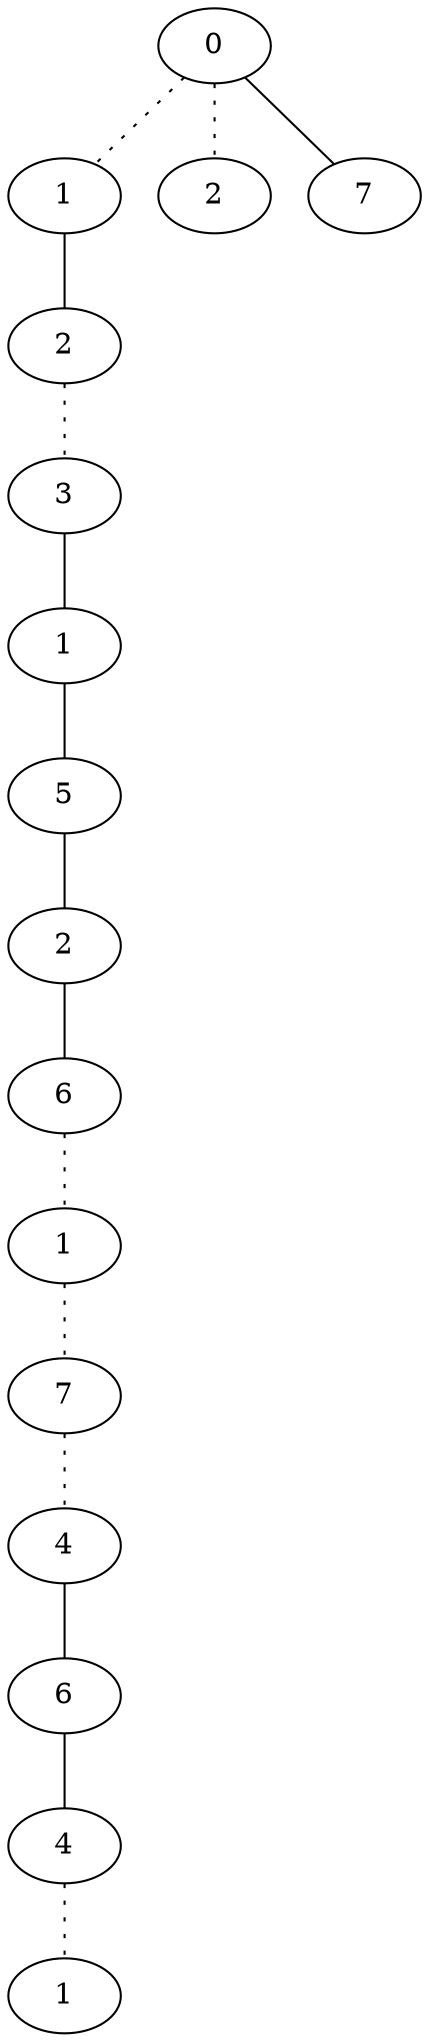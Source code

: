 graph {
a0[label=0];
a1[label=1];
a2[label=2];
a3[label=3];
a4[label=1];
a5[label=5];
a6[label=2];
a7[label=6];
a8[label=1];
a9[label=7];
a10[label=4];
a11[label=6];
a12[label=4];
a13[label=1];
a14[label=2];
a15[label=7];
a0 -- a1 [style=dotted];
a0 -- a14 [style=dotted];
a0 -- a15;
a1 -- a2;
a2 -- a3 [style=dotted];
a3 -- a4;
a4 -- a5;
a5 -- a6;
a6 -- a7;
a7 -- a8 [style=dotted];
a8 -- a9 [style=dotted];
a9 -- a10 [style=dotted];
a10 -- a11;
a11 -- a12;
a12 -- a13 [style=dotted];
}
